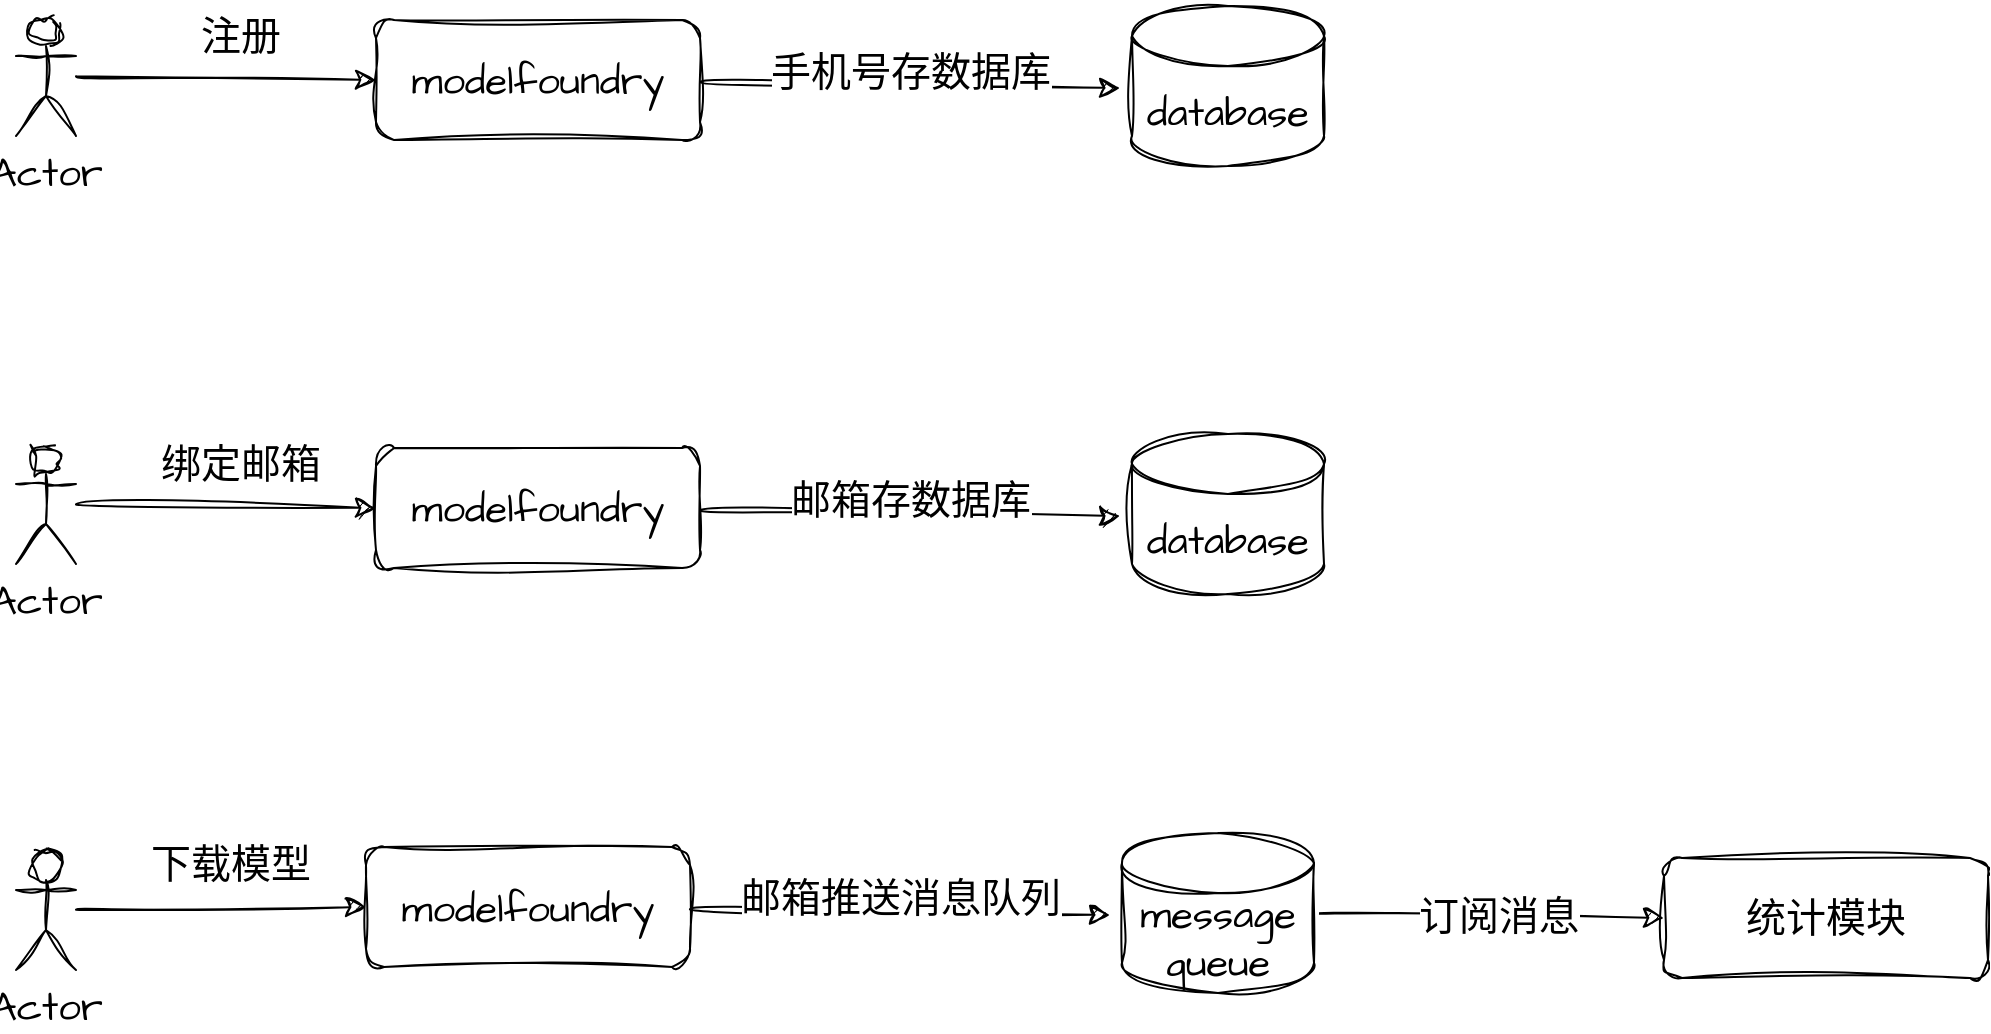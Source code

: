 <mxfile version="22.1.20" type="github">
  <diagram name="第 1 页" id="xV1eEDljwF8GvOP08kd6">
    <mxGraphModel dx="3106" dy="1561" grid="0" gridSize="10" guides="1" tooltips="1" connect="1" arrows="1" fold="1" page="0" pageScale="1" pageWidth="827" pageHeight="1169" math="0" shadow="0">
      <root>
        <mxCell id="0" />
        <mxCell id="1" parent="0" />
        <mxCell id="UFMBhc5R73UeT88bU0Uk-3" style="edgeStyle=none;curved=1;rounded=0;sketch=1;hachureGap=4;jiggle=2;curveFitting=1;orthogonalLoop=1;jettySize=auto;html=1;entryX=0;entryY=0.5;entryDx=0;entryDy=0;fontFamily=Architects Daughter;fontSource=https%3A%2F%2Ffonts.googleapis.com%2Fcss%3Ffamily%3DArchitects%2BDaughter;fontSize=16;startSize=8;endSize=8;" edge="1" parent="1" source="UFMBhc5R73UeT88bU0Uk-1" target="UFMBhc5R73UeT88bU0Uk-2">
          <mxGeometry relative="1" as="geometry" />
        </mxCell>
        <mxCell id="UFMBhc5R73UeT88bU0Uk-1" value="Actor" style="shape=umlActor;verticalLabelPosition=bottom;verticalAlign=top;html=1;outlineConnect=0;sketch=1;hachureGap=4;jiggle=2;curveFitting=1;fontFamily=Architects Daughter;fontSource=https%3A%2F%2Ffonts.googleapis.com%2Fcss%3Ffamily%3DArchitects%2BDaughter;fontSize=20;" vertex="1" parent="1">
          <mxGeometry x="-752" y="-229" width="30" height="60" as="geometry" />
        </mxCell>
        <mxCell id="UFMBhc5R73UeT88bU0Uk-2" value="modelfoundry" style="rounded=1;whiteSpace=wrap;html=1;sketch=1;hachureGap=4;jiggle=2;curveFitting=1;fontFamily=Architects Daughter;fontSource=https%3A%2F%2Ffonts.googleapis.com%2Fcss%3Ffamily%3DArchitects%2BDaughter;fontSize=20;" vertex="1" parent="1">
          <mxGeometry x="-572" y="-227" width="162" height="60" as="geometry" />
        </mxCell>
        <mxCell id="UFMBhc5R73UeT88bU0Uk-4" value="注册" style="text;html=1;align=center;verticalAlign=middle;resizable=0;points=[];autosize=1;strokeColor=none;fillColor=none;fontSize=20;fontFamily=Architects Daughter;" vertex="1" parent="1">
          <mxGeometry x="-669" y="-237" width="58" height="36" as="geometry" />
        </mxCell>
        <mxCell id="UFMBhc5R73UeT88bU0Uk-5" value="database" style="shape=cylinder3;whiteSpace=wrap;html=1;boundedLbl=1;backgroundOutline=1;size=15;sketch=1;hachureGap=4;jiggle=2;curveFitting=1;fontFamily=Architects Daughter;fontSource=https%3A%2F%2Ffonts.googleapis.com%2Fcss%3Ffamily%3DArchitects%2BDaughter;fontSize=20;" vertex="1" parent="1">
          <mxGeometry x="-194" y="-234" width="96" height="80" as="geometry" />
        </mxCell>
        <mxCell id="UFMBhc5R73UeT88bU0Uk-6" style="edgeStyle=none;curved=1;rounded=0;sketch=1;hachureGap=4;jiggle=2;curveFitting=1;orthogonalLoop=1;jettySize=auto;html=1;entryX=-0.062;entryY=0.513;entryDx=0;entryDy=0;entryPerimeter=0;fontFamily=Architects Daughter;fontSource=https%3A%2F%2Ffonts.googleapis.com%2Fcss%3Ffamily%3DArchitects%2BDaughter;fontSize=16;startSize=8;endSize=8;" edge="1" parent="1" source="UFMBhc5R73UeT88bU0Uk-2" target="UFMBhc5R73UeT88bU0Uk-5">
          <mxGeometry relative="1" as="geometry" />
        </mxCell>
        <mxCell id="UFMBhc5R73UeT88bU0Uk-7" value="手机号存数据库" style="edgeLabel;html=1;align=center;verticalAlign=middle;resizable=0;points=[];fontSize=20;fontFamily=Architects Daughter;" vertex="1" connectable="0" parent="UFMBhc5R73UeT88bU0Uk-6">
          <mxGeometry x="0.095" y="5" relative="1" as="geometry">
            <mxPoint x="-10" y="-2" as="offset" />
          </mxGeometry>
        </mxCell>
        <mxCell id="UFMBhc5R73UeT88bU0Uk-14" style="edgeStyle=none;curved=1;rounded=0;sketch=1;hachureGap=4;jiggle=2;curveFitting=1;orthogonalLoop=1;jettySize=auto;html=1;entryX=0;entryY=0.5;entryDx=0;entryDy=0;fontFamily=Architects Daughter;fontSource=https%3A%2F%2Ffonts.googleapis.com%2Fcss%3Ffamily%3DArchitects%2BDaughter;fontSize=16;startSize=8;endSize=8;" edge="1" parent="1" source="UFMBhc5R73UeT88bU0Uk-8" target="UFMBhc5R73UeT88bU0Uk-9">
          <mxGeometry relative="1" as="geometry" />
        </mxCell>
        <mxCell id="UFMBhc5R73UeT88bU0Uk-8" value="Actor" style="shape=umlActor;verticalLabelPosition=bottom;verticalAlign=top;html=1;outlineConnect=0;sketch=1;hachureGap=4;jiggle=2;curveFitting=1;fontFamily=Architects Daughter;fontSource=https%3A%2F%2Ffonts.googleapis.com%2Fcss%3Ffamily%3DArchitects%2BDaughter;fontSize=20;" vertex="1" parent="1">
          <mxGeometry x="-752" y="188" width="30" height="60" as="geometry" />
        </mxCell>
        <mxCell id="UFMBhc5R73UeT88bU0Uk-9" value="modelfoundry" style="rounded=1;whiteSpace=wrap;html=1;sketch=1;hachureGap=4;jiggle=2;curveFitting=1;fontFamily=Architects Daughter;fontSource=https%3A%2F%2Ffonts.googleapis.com%2Fcss%3Ffamily%3DArchitects%2BDaughter;fontSize=20;" vertex="1" parent="1">
          <mxGeometry x="-577" y="186.5" width="162" height="60" as="geometry" />
        </mxCell>
        <mxCell id="UFMBhc5R73UeT88bU0Uk-10" value="下载模型" style="text;html=1;align=center;verticalAlign=middle;resizable=0;points=[];autosize=1;strokeColor=none;fillColor=none;fontSize=20;fontFamily=Architects Daughter;" vertex="1" parent="1">
          <mxGeometry x="-694" y="176.5" width="98" height="36" as="geometry" />
        </mxCell>
        <mxCell id="UFMBhc5R73UeT88bU0Uk-16" style="edgeStyle=none;curved=1;rounded=0;sketch=1;hachureGap=4;jiggle=2;curveFitting=1;orthogonalLoop=1;jettySize=auto;html=1;entryX=0;entryY=0.5;entryDx=0;entryDy=0;fontFamily=Architects Daughter;fontSource=https%3A%2F%2Ffonts.googleapis.com%2Fcss%3Ffamily%3DArchitects%2BDaughter;fontSize=16;startSize=8;endSize=8;" edge="1" parent="1" source="UFMBhc5R73UeT88bU0Uk-11" target="UFMBhc5R73UeT88bU0Uk-15">
          <mxGeometry relative="1" as="geometry" />
        </mxCell>
        <mxCell id="UFMBhc5R73UeT88bU0Uk-17" value="订阅消息" style="edgeLabel;html=1;align=center;verticalAlign=middle;resizable=0;points=[];fontSize=20;fontFamily=Architects Daughter;" vertex="1" connectable="0" parent="UFMBhc5R73UeT88bU0Uk-16">
          <mxGeometry x="0.044" relative="1" as="geometry">
            <mxPoint as="offset" />
          </mxGeometry>
        </mxCell>
        <mxCell id="UFMBhc5R73UeT88bU0Uk-11" value="message queue" style="shape=cylinder3;whiteSpace=wrap;html=1;boundedLbl=1;backgroundOutline=1;size=15;sketch=1;hachureGap=4;jiggle=2;curveFitting=1;fontFamily=Architects Daughter;fontSource=https%3A%2F%2Ffonts.googleapis.com%2Fcss%3Ffamily%3DArchitects%2BDaughter;fontSize=20;" vertex="1" parent="1">
          <mxGeometry x="-199" y="179.5" width="96" height="80" as="geometry" />
        </mxCell>
        <mxCell id="UFMBhc5R73UeT88bU0Uk-12" style="edgeStyle=none;curved=1;rounded=0;sketch=1;hachureGap=4;jiggle=2;curveFitting=1;orthogonalLoop=1;jettySize=auto;html=1;entryX=-0.062;entryY=0.513;entryDx=0;entryDy=0;entryPerimeter=0;fontFamily=Architects Daughter;fontSource=https%3A%2F%2Ffonts.googleapis.com%2Fcss%3Ffamily%3DArchitects%2BDaughter;fontSize=16;startSize=8;endSize=8;" edge="1" parent="1" source="UFMBhc5R73UeT88bU0Uk-9" target="UFMBhc5R73UeT88bU0Uk-11">
          <mxGeometry relative="1" as="geometry" />
        </mxCell>
        <mxCell id="UFMBhc5R73UeT88bU0Uk-13" value="邮箱推送消息队列" style="edgeLabel;html=1;align=center;verticalAlign=middle;resizable=0;points=[];fontSize=20;fontFamily=Architects Daughter;" vertex="1" connectable="0" parent="UFMBhc5R73UeT88bU0Uk-12">
          <mxGeometry x="0.095" y="5" relative="1" as="geometry">
            <mxPoint x="-10" y="-2" as="offset" />
          </mxGeometry>
        </mxCell>
        <mxCell id="UFMBhc5R73UeT88bU0Uk-15" value="统计模块" style="rounded=1;whiteSpace=wrap;html=1;sketch=1;hachureGap=4;jiggle=2;curveFitting=1;fontFamily=Architects Daughter;fontSource=https%3A%2F%2Ffonts.googleapis.com%2Fcss%3Ffamily%3DArchitects%2BDaughter;fontSize=20;" vertex="1" parent="1">
          <mxGeometry x="72" y="192" width="162" height="60" as="geometry" />
        </mxCell>
        <mxCell id="UFMBhc5R73UeT88bU0Uk-18" style="edgeStyle=none;curved=1;rounded=0;sketch=1;hachureGap=4;jiggle=2;curveFitting=1;orthogonalLoop=1;jettySize=auto;html=1;entryX=0;entryY=0.5;entryDx=0;entryDy=0;fontFamily=Architects Daughter;fontSource=https%3A%2F%2Ffonts.googleapis.com%2Fcss%3Ffamily%3DArchitects%2BDaughter;fontSize=16;startSize=8;endSize=8;" edge="1" parent="1" source="UFMBhc5R73UeT88bU0Uk-19" target="UFMBhc5R73UeT88bU0Uk-20">
          <mxGeometry relative="1" as="geometry" />
        </mxCell>
        <mxCell id="UFMBhc5R73UeT88bU0Uk-19" value="Actor" style="shape=umlActor;verticalLabelPosition=bottom;verticalAlign=top;html=1;outlineConnect=0;sketch=1;hachureGap=4;jiggle=2;curveFitting=1;fontFamily=Architects Daughter;fontSource=https%3A%2F%2Ffonts.googleapis.com%2Fcss%3Ffamily%3DArchitects%2BDaughter;fontSize=20;" vertex="1" parent="1">
          <mxGeometry x="-752" y="-15" width="30" height="60" as="geometry" />
        </mxCell>
        <mxCell id="UFMBhc5R73UeT88bU0Uk-20" value="modelfoundry" style="rounded=1;whiteSpace=wrap;html=1;sketch=1;hachureGap=4;jiggle=2;curveFitting=1;fontFamily=Architects Daughter;fontSource=https%3A%2F%2Ffonts.googleapis.com%2Fcss%3Ffamily%3DArchitects%2BDaughter;fontSize=20;" vertex="1" parent="1">
          <mxGeometry x="-572" y="-13" width="162" height="60" as="geometry" />
        </mxCell>
        <mxCell id="UFMBhc5R73UeT88bU0Uk-21" value="绑定邮箱" style="text;html=1;align=center;verticalAlign=middle;resizable=0;points=[];autosize=1;strokeColor=none;fillColor=none;fontSize=20;fontFamily=Architects Daughter;" vertex="1" parent="1">
          <mxGeometry x="-689" y="-23" width="98" height="36" as="geometry" />
        </mxCell>
        <mxCell id="UFMBhc5R73UeT88bU0Uk-22" value="database" style="shape=cylinder3;whiteSpace=wrap;html=1;boundedLbl=1;backgroundOutline=1;size=15;sketch=1;hachureGap=4;jiggle=2;curveFitting=1;fontFamily=Architects Daughter;fontSource=https%3A%2F%2Ffonts.googleapis.com%2Fcss%3Ffamily%3DArchitects%2BDaughter;fontSize=20;" vertex="1" parent="1">
          <mxGeometry x="-194" y="-20" width="96" height="80" as="geometry" />
        </mxCell>
        <mxCell id="UFMBhc5R73UeT88bU0Uk-23" style="edgeStyle=none;curved=1;rounded=0;sketch=1;hachureGap=4;jiggle=2;curveFitting=1;orthogonalLoop=1;jettySize=auto;html=1;entryX=-0.062;entryY=0.513;entryDx=0;entryDy=0;entryPerimeter=0;fontFamily=Architects Daughter;fontSource=https%3A%2F%2Ffonts.googleapis.com%2Fcss%3Ffamily%3DArchitects%2BDaughter;fontSize=16;startSize=8;endSize=8;" edge="1" parent="1" source="UFMBhc5R73UeT88bU0Uk-20" target="UFMBhc5R73UeT88bU0Uk-22">
          <mxGeometry relative="1" as="geometry" />
        </mxCell>
        <mxCell id="UFMBhc5R73UeT88bU0Uk-24" value="邮箱存数据库" style="edgeLabel;html=1;align=center;verticalAlign=middle;resizable=0;points=[];fontSize=20;fontFamily=Architects Daughter;" vertex="1" connectable="0" parent="UFMBhc5R73UeT88bU0Uk-23">
          <mxGeometry x="0.095" y="5" relative="1" as="geometry">
            <mxPoint x="-10" y="-2" as="offset" />
          </mxGeometry>
        </mxCell>
      </root>
    </mxGraphModel>
  </diagram>
</mxfile>
